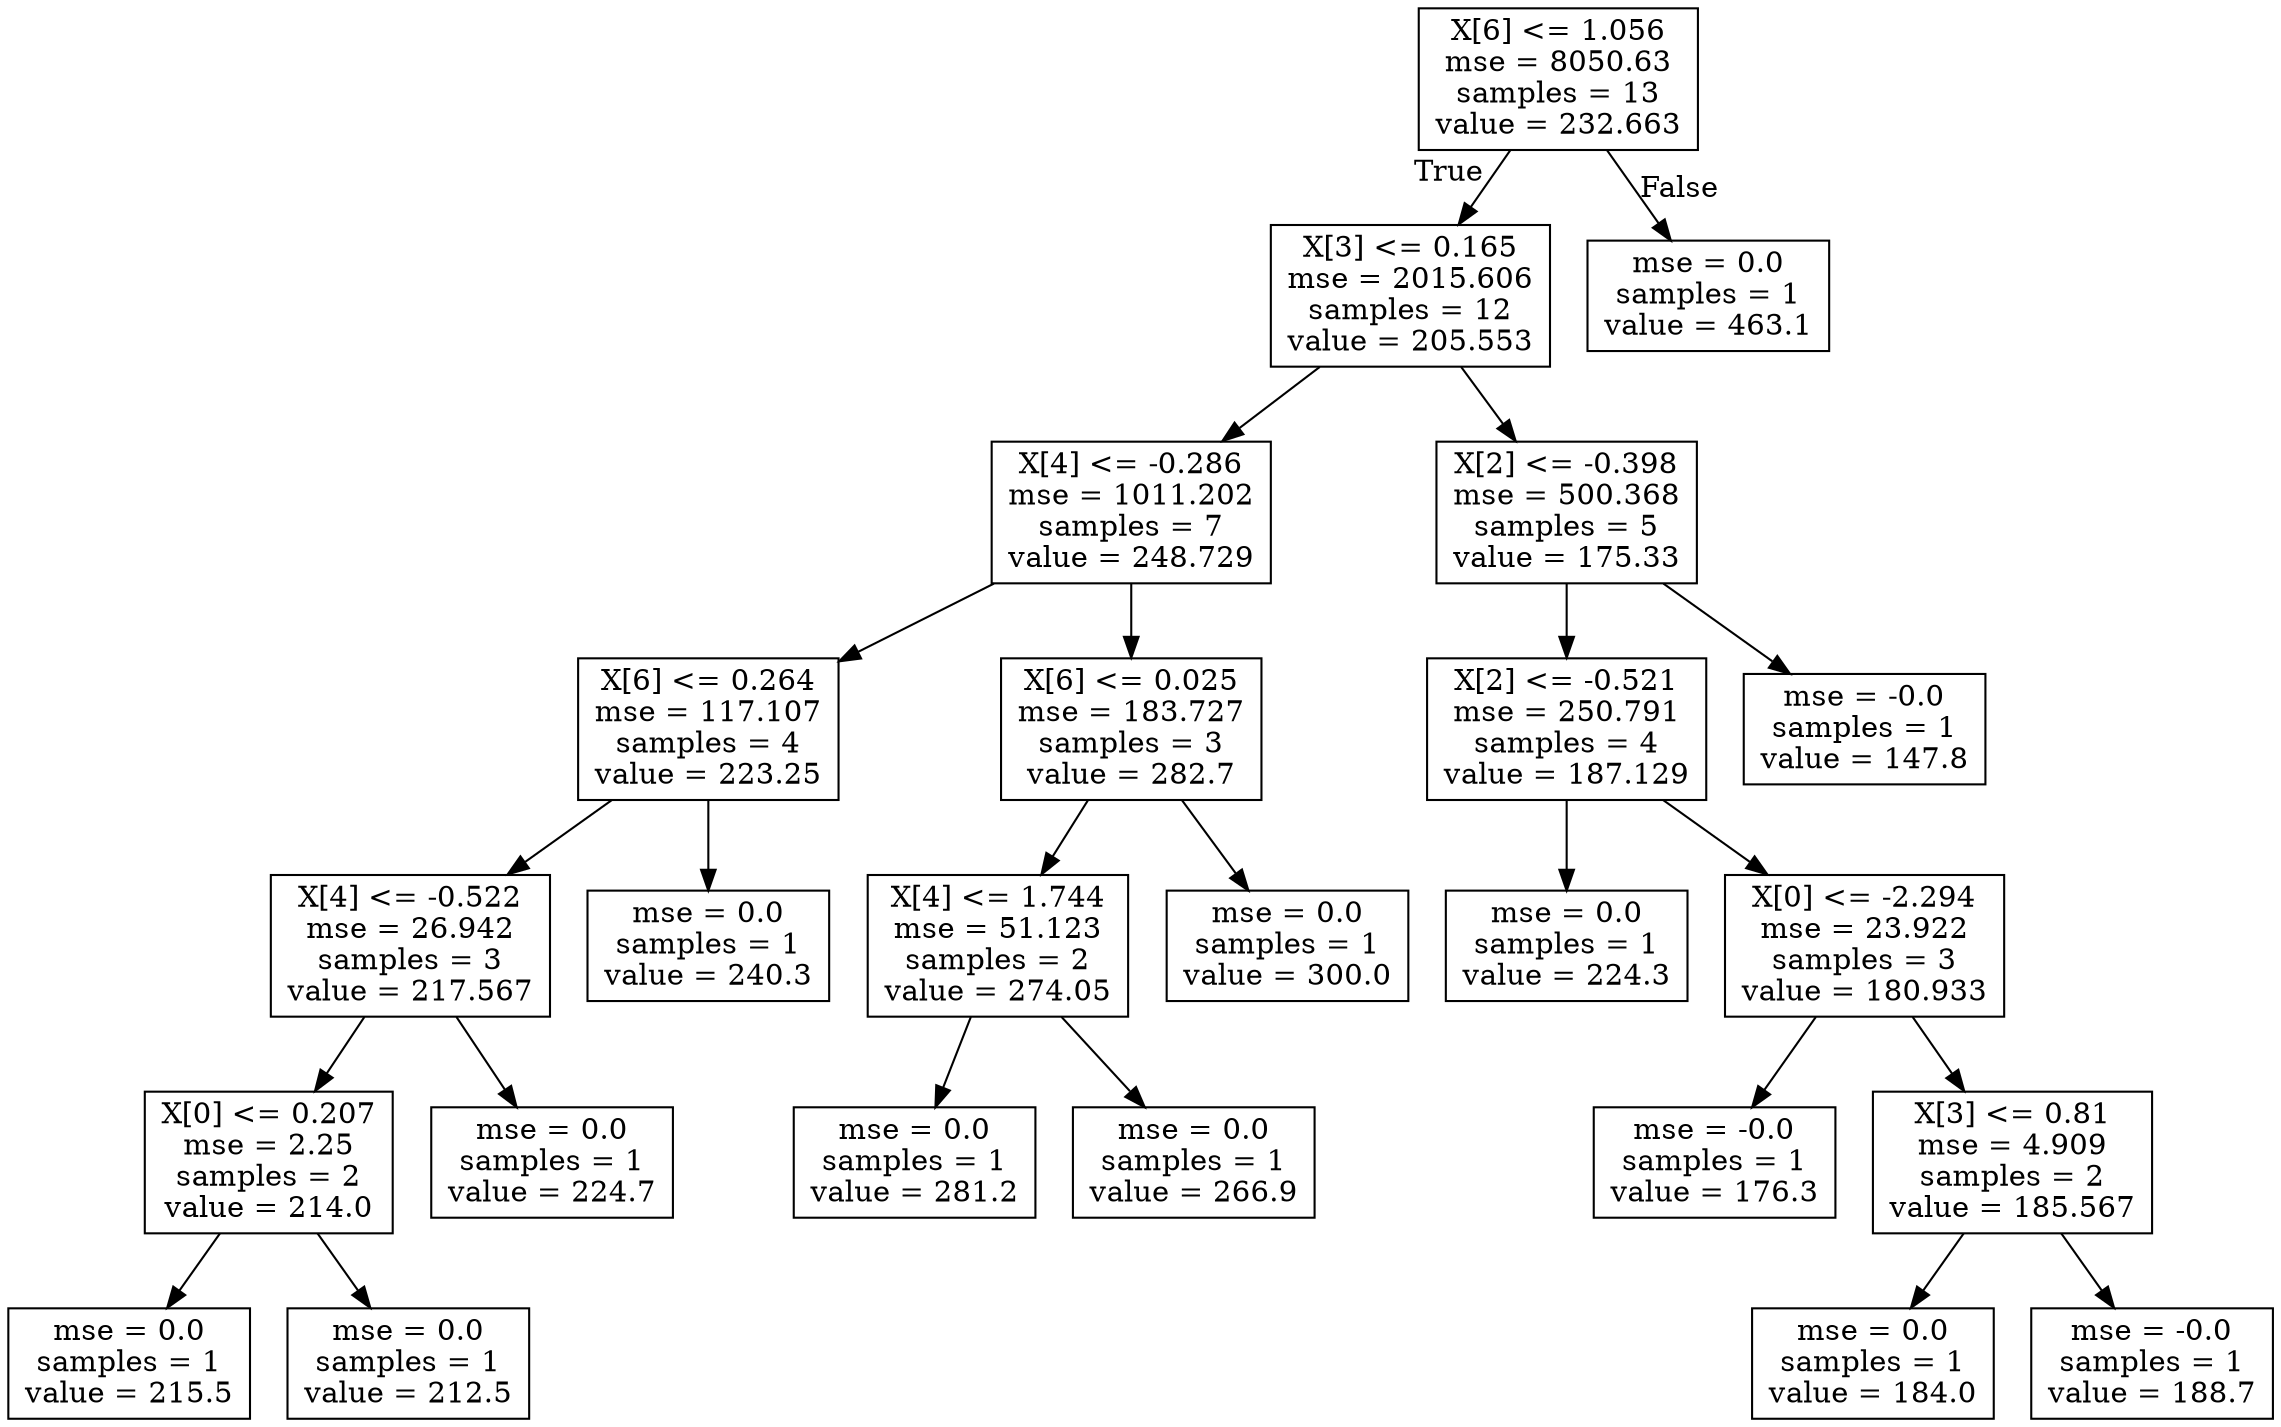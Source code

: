 digraph Tree {
node [shape=box] ;
0 [label="X[6] <= 1.056\nmse = 8050.63\nsamples = 13\nvalue = 232.663"] ;
1 [label="X[3] <= 0.165\nmse = 2015.606\nsamples = 12\nvalue = 205.553"] ;
0 -> 1 [labeldistance=2.5, labelangle=45, headlabel="True"] ;
2 [label="X[4] <= -0.286\nmse = 1011.202\nsamples = 7\nvalue = 248.729"] ;
1 -> 2 ;
3 [label="X[6] <= 0.264\nmse = 117.107\nsamples = 4\nvalue = 223.25"] ;
2 -> 3 ;
4 [label="X[4] <= -0.522\nmse = 26.942\nsamples = 3\nvalue = 217.567"] ;
3 -> 4 ;
5 [label="X[0] <= 0.207\nmse = 2.25\nsamples = 2\nvalue = 214.0"] ;
4 -> 5 ;
6 [label="mse = 0.0\nsamples = 1\nvalue = 215.5"] ;
5 -> 6 ;
7 [label="mse = 0.0\nsamples = 1\nvalue = 212.5"] ;
5 -> 7 ;
8 [label="mse = 0.0\nsamples = 1\nvalue = 224.7"] ;
4 -> 8 ;
9 [label="mse = 0.0\nsamples = 1\nvalue = 240.3"] ;
3 -> 9 ;
10 [label="X[6] <= 0.025\nmse = 183.727\nsamples = 3\nvalue = 282.7"] ;
2 -> 10 ;
11 [label="X[4] <= 1.744\nmse = 51.123\nsamples = 2\nvalue = 274.05"] ;
10 -> 11 ;
12 [label="mse = 0.0\nsamples = 1\nvalue = 281.2"] ;
11 -> 12 ;
13 [label="mse = 0.0\nsamples = 1\nvalue = 266.9"] ;
11 -> 13 ;
14 [label="mse = 0.0\nsamples = 1\nvalue = 300.0"] ;
10 -> 14 ;
15 [label="X[2] <= -0.398\nmse = 500.368\nsamples = 5\nvalue = 175.33"] ;
1 -> 15 ;
16 [label="X[2] <= -0.521\nmse = 250.791\nsamples = 4\nvalue = 187.129"] ;
15 -> 16 ;
17 [label="mse = 0.0\nsamples = 1\nvalue = 224.3"] ;
16 -> 17 ;
18 [label="X[0] <= -2.294\nmse = 23.922\nsamples = 3\nvalue = 180.933"] ;
16 -> 18 ;
19 [label="mse = -0.0\nsamples = 1\nvalue = 176.3"] ;
18 -> 19 ;
20 [label="X[3] <= 0.81\nmse = 4.909\nsamples = 2\nvalue = 185.567"] ;
18 -> 20 ;
21 [label="mse = 0.0\nsamples = 1\nvalue = 184.0"] ;
20 -> 21 ;
22 [label="mse = -0.0\nsamples = 1\nvalue = 188.7"] ;
20 -> 22 ;
23 [label="mse = -0.0\nsamples = 1\nvalue = 147.8"] ;
15 -> 23 ;
24 [label="mse = 0.0\nsamples = 1\nvalue = 463.1"] ;
0 -> 24 [labeldistance=2.5, labelangle=-45, headlabel="False"] ;
}